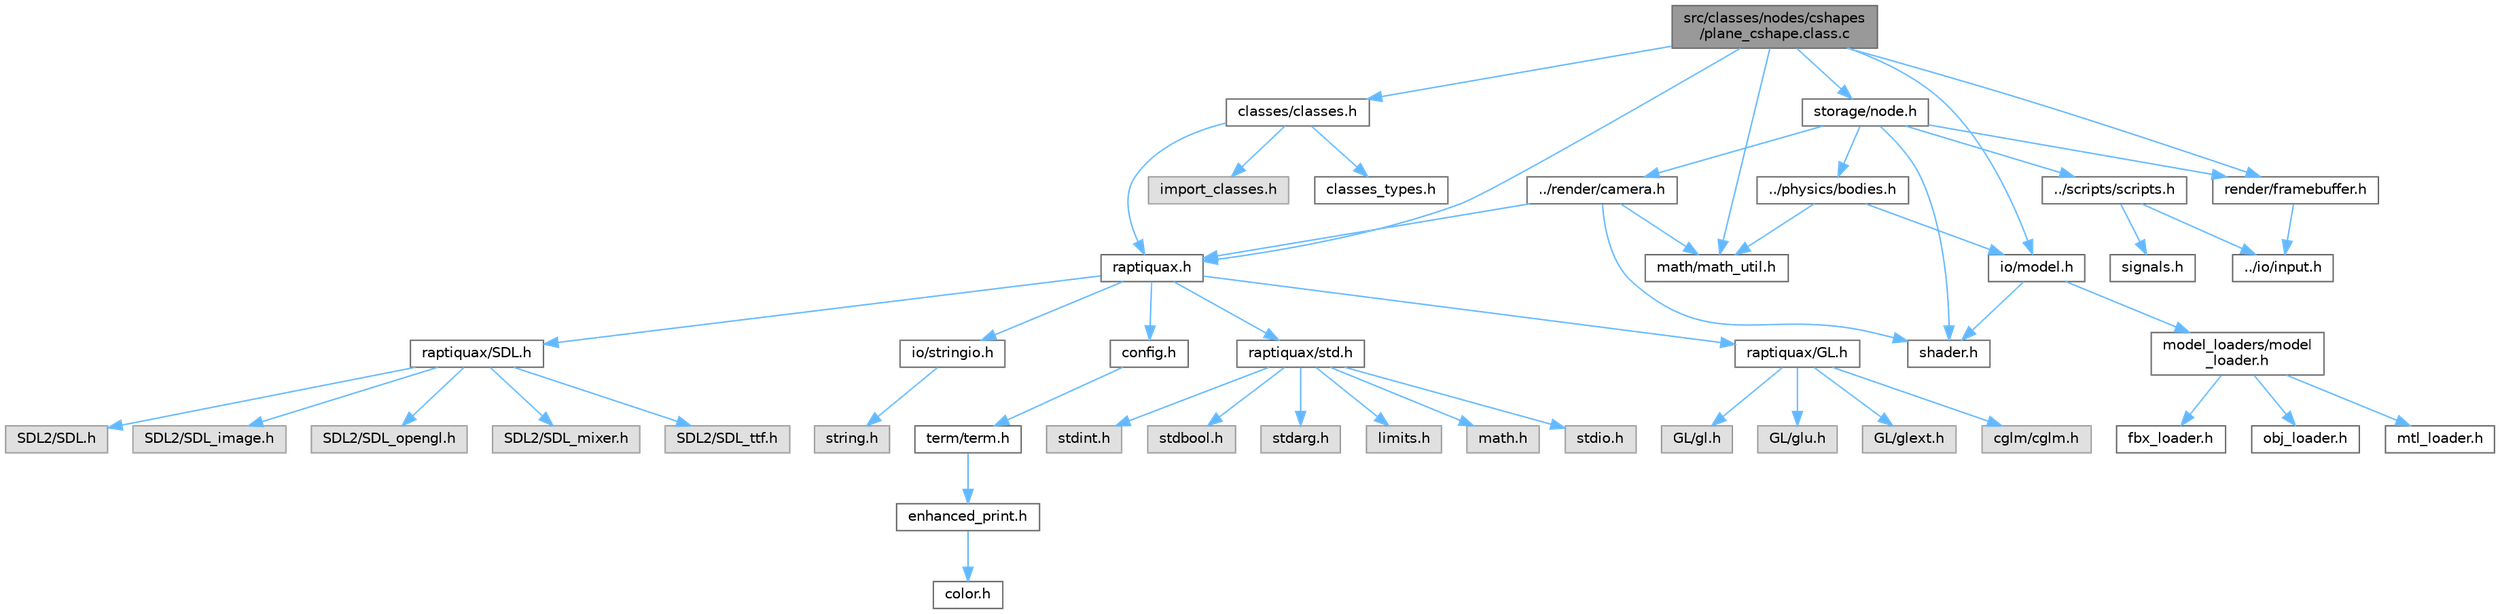 digraph "src/classes/nodes/cshapes/plane_cshape.class.c"
{
 // LATEX_PDF_SIZE
  bgcolor="transparent";
  edge [fontname=Helvetica,fontsize=10,labelfontname=Helvetica,labelfontsize=10];
  node [fontname=Helvetica,fontsize=10,shape=box,height=0.2,width=0.4];
  Node1 [id="Node000001",label="src/classes/nodes/cshapes\l/plane_cshape.class.c",height=0.2,width=0.4,color="gray40", fillcolor="grey60", style="filled", fontcolor="black",tooltip="This file defines the implementation of a plane shape class."];
  Node1 -> Node2 [id="edge52_Node000001_Node000002",color="steelblue1",style="solid",tooltip=" "];
  Node2 [id="Node000002",label="raptiquax.h",height=0.2,width=0.4,color="grey40", fillcolor="white", style="filled",URL="$raptiquax_8h.html",tooltip="This file contains type definitions for fixed-width integer types and floating-point types."];
  Node2 -> Node3 [id="edge53_Node000002_Node000003",color="steelblue1",style="solid",tooltip=" "];
  Node3 [id="Node000003",label="raptiquax/std.h",height=0.2,width=0.4,color="grey40", fillcolor="white", style="filled",URL="$std_8h.html",tooltip=" "];
  Node3 -> Node4 [id="edge54_Node000003_Node000004",color="steelblue1",style="solid",tooltip=" "];
  Node4 [id="Node000004",label="math.h",height=0.2,width=0.4,color="grey60", fillcolor="#E0E0E0", style="filled",tooltip=" "];
  Node3 -> Node5 [id="edge55_Node000003_Node000005",color="steelblue1",style="solid",tooltip=" "];
  Node5 [id="Node000005",label="stdio.h",height=0.2,width=0.4,color="grey60", fillcolor="#E0E0E0", style="filled",tooltip=" "];
  Node3 -> Node6 [id="edge56_Node000003_Node000006",color="steelblue1",style="solid",tooltip=" "];
  Node6 [id="Node000006",label="stdint.h",height=0.2,width=0.4,color="grey60", fillcolor="#E0E0E0", style="filled",tooltip=" "];
  Node3 -> Node7 [id="edge57_Node000003_Node000007",color="steelblue1",style="solid",tooltip=" "];
  Node7 [id="Node000007",label="stdbool.h",height=0.2,width=0.4,color="grey60", fillcolor="#E0E0E0", style="filled",tooltip=" "];
  Node3 -> Node8 [id="edge58_Node000003_Node000008",color="steelblue1",style="solid",tooltip=" "];
  Node8 [id="Node000008",label="stdarg.h",height=0.2,width=0.4,color="grey60", fillcolor="#E0E0E0", style="filled",tooltip=" "];
  Node3 -> Node9 [id="edge59_Node000003_Node000009",color="steelblue1",style="solid",tooltip=" "];
  Node9 [id="Node000009",label="limits.h",height=0.2,width=0.4,color="grey60", fillcolor="#E0E0E0", style="filled",tooltip=" "];
  Node2 -> Node10 [id="edge60_Node000002_Node000010",color="steelblue1",style="solid",tooltip=" "];
  Node10 [id="Node000010",label="raptiquax/GL.h",height=0.2,width=0.4,color="grey40", fillcolor="white", style="filled",URL="$GL_8h.html",tooltip=" "];
  Node10 -> Node11 [id="edge61_Node000010_Node000011",color="steelblue1",style="solid",tooltip=" "];
  Node11 [id="Node000011",label="GL/gl.h",height=0.2,width=0.4,color="grey60", fillcolor="#E0E0E0", style="filled",tooltip=" "];
  Node10 -> Node12 [id="edge62_Node000010_Node000012",color="steelblue1",style="solid",tooltip=" "];
  Node12 [id="Node000012",label="GL/glu.h",height=0.2,width=0.4,color="grey60", fillcolor="#E0E0E0", style="filled",tooltip=" "];
  Node10 -> Node13 [id="edge63_Node000010_Node000013",color="steelblue1",style="solid",tooltip=" "];
  Node13 [id="Node000013",label="GL/glext.h",height=0.2,width=0.4,color="grey60", fillcolor="#E0E0E0", style="filled",tooltip=" "];
  Node10 -> Node14 [id="edge64_Node000010_Node000014",color="steelblue1",style="solid",tooltip=" "];
  Node14 [id="Node000014",label="cglm/cglm.h",height=0.2,width=0.4,color="grey60", fillcolor="#E0E0E0", style="filled",tooltip=" "];
  Node2 -> Node15 [id="edge65_Node000002_Node000015",color="steelblue1",style="solid",tooltip=" "];
  Node15 [id="Node000015",label="raptiquax/SDL.h",height=0.2,width=0.4,color="grey40", fillcolor="white", style="filled",URL="$SDL_8h.html",tooltip=" "];
  Node15 -> Node16 [id="edge66_Node000015_Node000016",color="steelblue1",style="solid",tooltip=" "];
  Node16 [id="Node000016",label="SDL2/SDL.h",height=0.2,width=0.4,color="grey60", fillcolor="#E0E0E0", style="filled",tooltip=" "];
  Node15 -> Node17 [id="edge67_Node000015_Node000017",color="steelblue1",style="solid",tooltip=" "];
  Node17 [id="Node000017",label="SDL2/SDL_image.h",height=0.2,width=0.4,color="grey60", fillcolor="#E0E0E0", style="filled",tooltip=" "];
  Node15 -> Node18 [id="edge68_Node000015_Node000018",color="steelblue1",style="solid",tooltip=" "];
  Node18 [id="Node000018",label="SDL2/SDL_opengl.h",height=0.2,width=0.4,color="grey60", fillcolor="#E0E0E0", style="filled",tooltip=" "];
  Node15 -> Node19 [id="edge69_Node000015_Node000019",color="steelblue1",style="solid",tooltip=" "];
  Node19 [id="Node000019",label="SDL2/SDL_mixer.h",height=0.2,width=0.4,color="grey60", fillcolor="#E0E0E0", style="filled",tooltip=" "];
  Node15 -> Node20 [id="edge70_Node000015_Node000020",color="steelblue1",style="solid",tooltip=" "];
  Node20 [id="Node000020",label="SDL2/SDL_ttf.h",height=0.2,width=0.4,color="grey60", fillcolor="#E0E0E0", style="filled",tooltip=" "];
  Node2 -> Node21 [id="edge71_Node000002_Node000021",color="steelblue1",style="solid",tooltip=" "];
  Node21 [id="Node000021",label="io/stringio.h",height=0.2,width=0.4,color="grey40", fillcolor="white", style="filled",URL="$stringio_8h.html",tooltip="Provides utility functions for string and file operations."];
  Node21 -> Node22 [id="edge72_Node000021_Node000022",color="steelblue1",style="solid",tooltip=" "];
  Node22 [id="Node000022",label="string.h",height=0.2,width=0.4,color="grey60", fillcolor="#E0E0E0", style="filled",tooltip=" "];
  Node2 -> Node23 [id="edge73_Node000002_Node000023",color="steelblue1",style="solid",tooltip=" "];
  Node23 [id="Node000023",label="config.h",height=0.2,width=0.4,color="grey40", fillcolor="white", style="filled",URL="$config_8h.html",tooltip=" "];
  Node23 -> Node24 [id="edge74_Node000023_Node000024",color="steelblue1",style="solid",tooltip=" "];
  Node24 [id="Node000024",label="term/term.h",height=0.2,width=0.4,color="grey40", fillcolor="white", style="filled",URL="$term_8h.html",tooltip=" "];
  Node24 -> Node25 [id="edge75_Node000024_Node000025",color="steelblue1",style="solid",tooltip=" "];
  Node25 [id="Node000025",label="enhanced_print.h",height=0.2,width=0.4,color="grey40", fillcolor="white", style="filled",URL="$enhanced__print_8h.html",tooltip=" "];
  Node25 -> Node26 [id="edge76_Node000025_Node000026",color="steelblue1",style="solid",tooltip=" "];
  Node26 [id="Node000026",label="color.h",height=0.2,width=0.4,color="grey40", fillcolor="white", style="filled",URL="$color_8h.html",tooltip=" "];
  Node1 -> Node27 [id="edge77_Node000001_Node000027",color="steelblue1",style="solid",tooltip=" "];
  Node27 [id="Node000027",label="classes/classes.h",height=0.2,width=0.4,color="grey40", fillcolor="white", style="filled",URL="$classes_8h.html",tooltip=" "];
  Node27 -> Node28 [id="edge78_Node000027_Node000028",color="steelblue1",style="solid",tooltip=" "];
  Node28 [id="Node000028",label="classes_types.h",height=0.2,width=0.4,color="grey40", fillcolor="white", style="filled",URL="$classes__types_8h.html",tooltip=" "];
  Node27 -> Node29 [id="edge79_Node000027_Node000029",color="steelblue1",style="solid",tooltip=" "];
  Node29 [id="Node000029",label="import_classes.h",height=0.2,width=0.4,color="grey60", fillcolor="#E0E0E0", style="filled",tooltip=" "];
  Node27 -> Node2 [id="edge80_Node000027_Node000002",color="steelblue1",style="solid",tooltip=" "];
  Node1 -> Node30 [id="edge81_Node000001_Node000030",color="steelblue1",style="solid",tooltip=" "];
  Node30 [id="Node000030",label="math/math_util.h",height=0.2,width=0.4,color="grey40", fillcolor="white", style="filled",URL="$math__util_8h.html",tooltip=" "];
  Node1 -> Node31 [id="edge82_Node000001_Node000031",color="steelblue1",style="solid",tooltip=" "];
  Node31 [id="Node000031",label="io/model.h",height=0.2,width=0.4,color="grey40", fillcolor="white", style="filled",URL="$model_8h.html",tooltip="Defines structures and functions for handling 3D models and their properties."];
  Node31 -> Node32 [id="edge83_Node000031_Node000032",color="steelblue1",style="solid",tooltip=" "];
  Node32 [id="Node000032",label="shader.h",height=0.2,width=0.4,color="grey40", fillcolor="white", style="filled",URL="$shader_8h.html",tooltip=" "];
  Node31 -> Node33 [id="edge84_Node000031_Node000033",color="steelblue1",style="solid",tooltip=" "];
  Node33 [id="Node000033",label="model_loaders/model\l_loader.h",height=0.2,width=0.4,color="grey40", fillcolor="white", style="filled",URL="$model__loader_8h.html",tooltip="Header file for model loading functions."];
  Node33 -> Node34 [id="edge85_Node000033_Node000034",color="steelblue1",style="solid",tooltip=" "];
  Node34 [id="Node000034",label="obj_loader.h",height=0.2,width=0.4,color="grey40", fillcolor="white", style="filled",URL="$obj__loader_8h.html",tooltip=" "];
  Node33 -> Node35 [id="edge86_Node000033_Node000035",color="steelblue1",style="solid",tooltip=" "];
  Node35 [id="Node000035",label="mtl_loader.h",height=0.2,width=0.4,color="grey40", fillcolor="white", style="filled",URL="$mtl__loader_8h.html",tooltip=" "];
  Node33 -> Node36 [id="edge87_Node000033_Node000036",color="steelblue1",style="solid",tooltip=" "];
  Node36 [id="Node000036",label="fbx_loader.h",height=0.2,width=0.4,color="grey40", fillcolor="white", style="filled",URL="$fbx__loader_8h.html",tooltip="Header file for loading FBX models."];
  Node1 -> Node37 [id="edge88_Node000001_Node000037",color="steelblue1",style="solid",tooltip=" "];
  Node37 [id="Node000037",label="render/framebuffer.h",height=0.2,width=0.4,color="grey40", fillcolor="white", style="filled",URL="$framebuffer_8h.html",tooltip=" "];
  Node37 -> Node38 [id="edge89_Node000037_Node000038",color="steelblue1",style="solid",tooltip=" "];
  Node38 [id="Node000038",label="../io/input.h",height=0.2,width=0.4,color="grey40", fillcolor="white", style="filled",URL="$input_8h.html",tooltip=" "];
  Node1 -> Node39 [id="edge90_Node000001_Node000039",color="steelblue1",style="solid",tooltip=" "];
  Node39 [id="Node000039",label="storage/node.h",height=0.2,width=0.4,color="grey40", fillcolor="white", style="filled",URL="$node_8h.html",tooltip="Defines the structure for a tree and its nodes used in the project."];
  Node39 -> Node32 [id="edge91_Node000039_Node000032",color="steelblue1",style="solid",tooltip=" "];
  Node39 -> Node40 [id="edge92_Node000039_Node000040",color="steelblue1",style="solid",tooltip=" "];
  Node40 [id="Node000040",label="../render/camera.h",height=0.2,width=0.4,color="grey40", fillcolor="white", style="filled",URL="$camera_8h.html",tooltip=" "];
  Node40 -> Node2 [id="edge93_Node000040_Node000002",color="steelblue1",style="solid",tooltip=" "];
  Node40 -> Node30 [id="edge94_Node000040_Node000030",color="steelblue1",style="solid",tooltip=" "];
  Node40 -> Node32 [id="edge95_Node000040_Node000032",color="steelblue1",style="solid",tooltip=" "];
  Node39 -> Node41 [id="edge96_Node000039_Node000041",color="steelblue1",style="solid",tooltip=" "];
  Node41 [id="Node000041",label="../physics/bodies.h",height=0.2,width=0.4,color="grey40", fillcolor="white", style="filled",URL="$bodies_8h.html",tooltip=" "];
  Node41 -> Node30 [id="edge97_Node000041_Node000030",color="steelblue1",style="solid",tooltip=" "];
  Node41 -> Node31 [id="edge98_Node000041_Node000031",color="steelblue1",style="solid",tooltip=" "];
  Node39 -> Node42 [id="edge99_Node000039_Node000042",color="steelblue1",style="solid",tooltip=" "];
  Node42 [id="Node000042",label="../scripts/scripts.h",height=0.2,width=0.4,color="grey40", fillcolor="white", style="filled",URL="$scripts_8h.html",tooltip="Header file defining macros, structures, and functions for script management in a game engine."];
  Node42 -> Node38 [id="edge100_Node000042_Node000038",color="steelblue1",style="solid",tooltip=" "];
  Node42 -> Node43 [id="edge101_Node000042_Node000043",color="steelblue1",style="solid",tooltip=" "];
  Node43 [id="Node000043",label="signals.h",height=0.2,width=0.4,color="grey40", fillcolor="white", style="filled",URL="$signals_8h.html",tooltip="Signal and slot system for C projects."];
  Node39 -> Node37 [id="edge102_Node000039_Node000037",color="steelblue1",style="solid",tooltip=" "];
}
